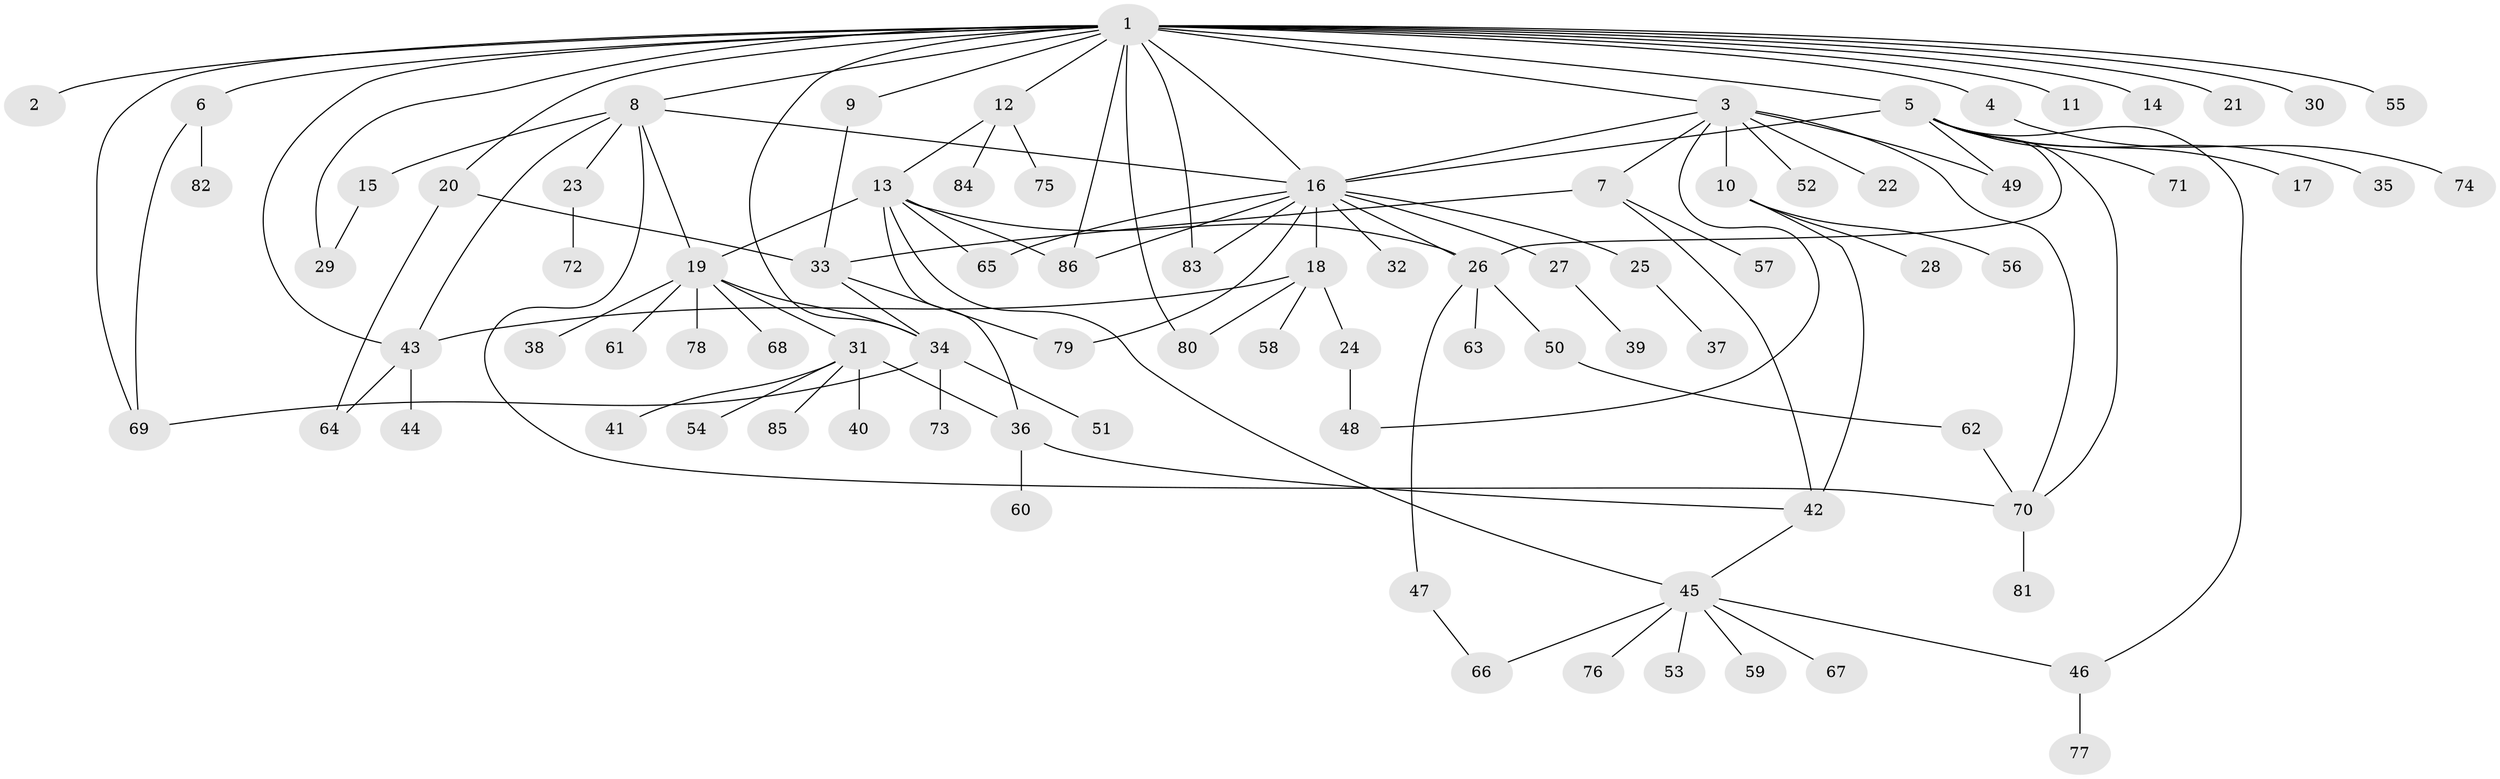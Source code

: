 // coarse degree distribution, {19: 0.016129032258064516, 1: 0.45161290322580644, 8: 0.04838709677419355, 2: 0.1935483870967742, 3: 0.08064516129032258, 6: 0.016129032258064516, 5: 0.0967741935483871, 4: 0.04838709677419355, 7: 0.03225806451612903, 12: 0.016129032258064516}
// Generated by graph-tools (version 1.1) at 2025/50/03/04/25 22:50:42]
// undirected, 86 vertices, 118 edges
graph export_dot {
  node [color=gray90,style=filled];
  1;
  2;
  3;
  4;
  5;
  6;
  7;
  8;
  9;
  10;
  11;
  12;
  13;
  14;
  15;
  16;
  17;
  18;
  19;
  20;
  21;
  22;
  23;
  24;
  25;
  26;
  27;
  28;
  29;
  30;
  31;
  32;
  33;
  34;
  35;
  36;
  37;
  38;
  39;
  40;
  41;
  42;
  43;
  44;
  45;
  46;
  47;
  48;
  49;
  50;
  51;
  52;
  53;
  54;
  55;
  56;
  57;
  58;
  59;
  60;
  61;
  62;
  63;
  64;
  65;
  66;
  67;
  68;
  69;
  70;
  71;
  72;
  73;
  74;
  75;
  76;
  77;
  78;
  79;
  80;
  81;
  82;
  83;
  84;
  85;
  86;
  1 -- 2;
  1 -- 3;
  1 -- 4;
  1 -- 5;
  1 -- 6;
  1 -- 8;
  1 -- 9;
  1 -- 11;
  1 -- 12;
  1 -- 14;
  1 -- 16;
  1 -- 20;
  1 -- 21;
  1 -- 29;
  1 -- 30;
  1 -- 34;
  1 -- 43;
  1 -- 55;
  1 -- 69;
  1 -- 80;
  1 -- 83;
  1 -- 86;
  3 -- 7;
  3 -- 10;
  3 -- 16;
  3 -- 22;
  3 -- 48;
  3 -- 49;
  3 -- 52;
  3 -- 70;
  4 -- 74;
  5 -- 16;
  5 -- 17;
  5 -- 26;
  5 -- 35;
  5 -- 46;
  5 -- 49;
  5 -- 70;
  5 -- 71;
  6 -- 69;
  6 -- 82;
  7 -- 33;
  7 -- 42;
  7 -- 57;
  8 -- 15;
  8 -- 16;
  8 -- 19;
  8 -- 23;
  8 -- 43;
  8 -- 70;
  9 -- 33;
  10 -- 28;
  10 -- 42;
  10 -- 56;
  12 -- 13;
  12 -- 75;
  12 -- 84;
  13 -- 19;
  13 -- 26;
  13 -- 36;
  13 -- 45;
  13 -- 65;
  13 -- 86;
  15 -- 29;
  16 -- 18;
  16 -- 25;
  16 -- 26;
  16 -- 27;
  16 -- 32;
  16 -- 65;
  16 -- 79;
  16 -- 83;
  16 -- 86;
  18 -- 24;
  18 -- 43;
  18 -- 58;
  18 -- 80;
  19 -- 31;
  19 -- 34;
  19 -- 38;
  19 -- 61;
  19 -- 68;
  19 -- 78;
  20 -- 33;
  20 -- 64;
  23 -- 72;
  24 -- 48;
  25 -- 37;
  26 -- 47;
  26 -- 50;
  26 -- 63;
  27 -- 39;
  31 -- 36;
  31 -- 40;
  31 -- 41;
  31 -- 54;
  31 -- 85;
  33 -- 34;
  33 -- 79;
  34 -- 51;
  34 -- 69;
  34 -- 73;
  36 -- 42;
  36 -- 60;
  42 -- 45;
  43 -- 44;
  43 -- 64;
  45 -- 46;
  45 -- 53;
  45 -- 59;
  45 -- 66;
  45 -- 67;
  45 -- 76;
  46 -- 77;
  47 -- 66;
  50 -- 62;
  62 -- 70;
  70 -- 81;
}
